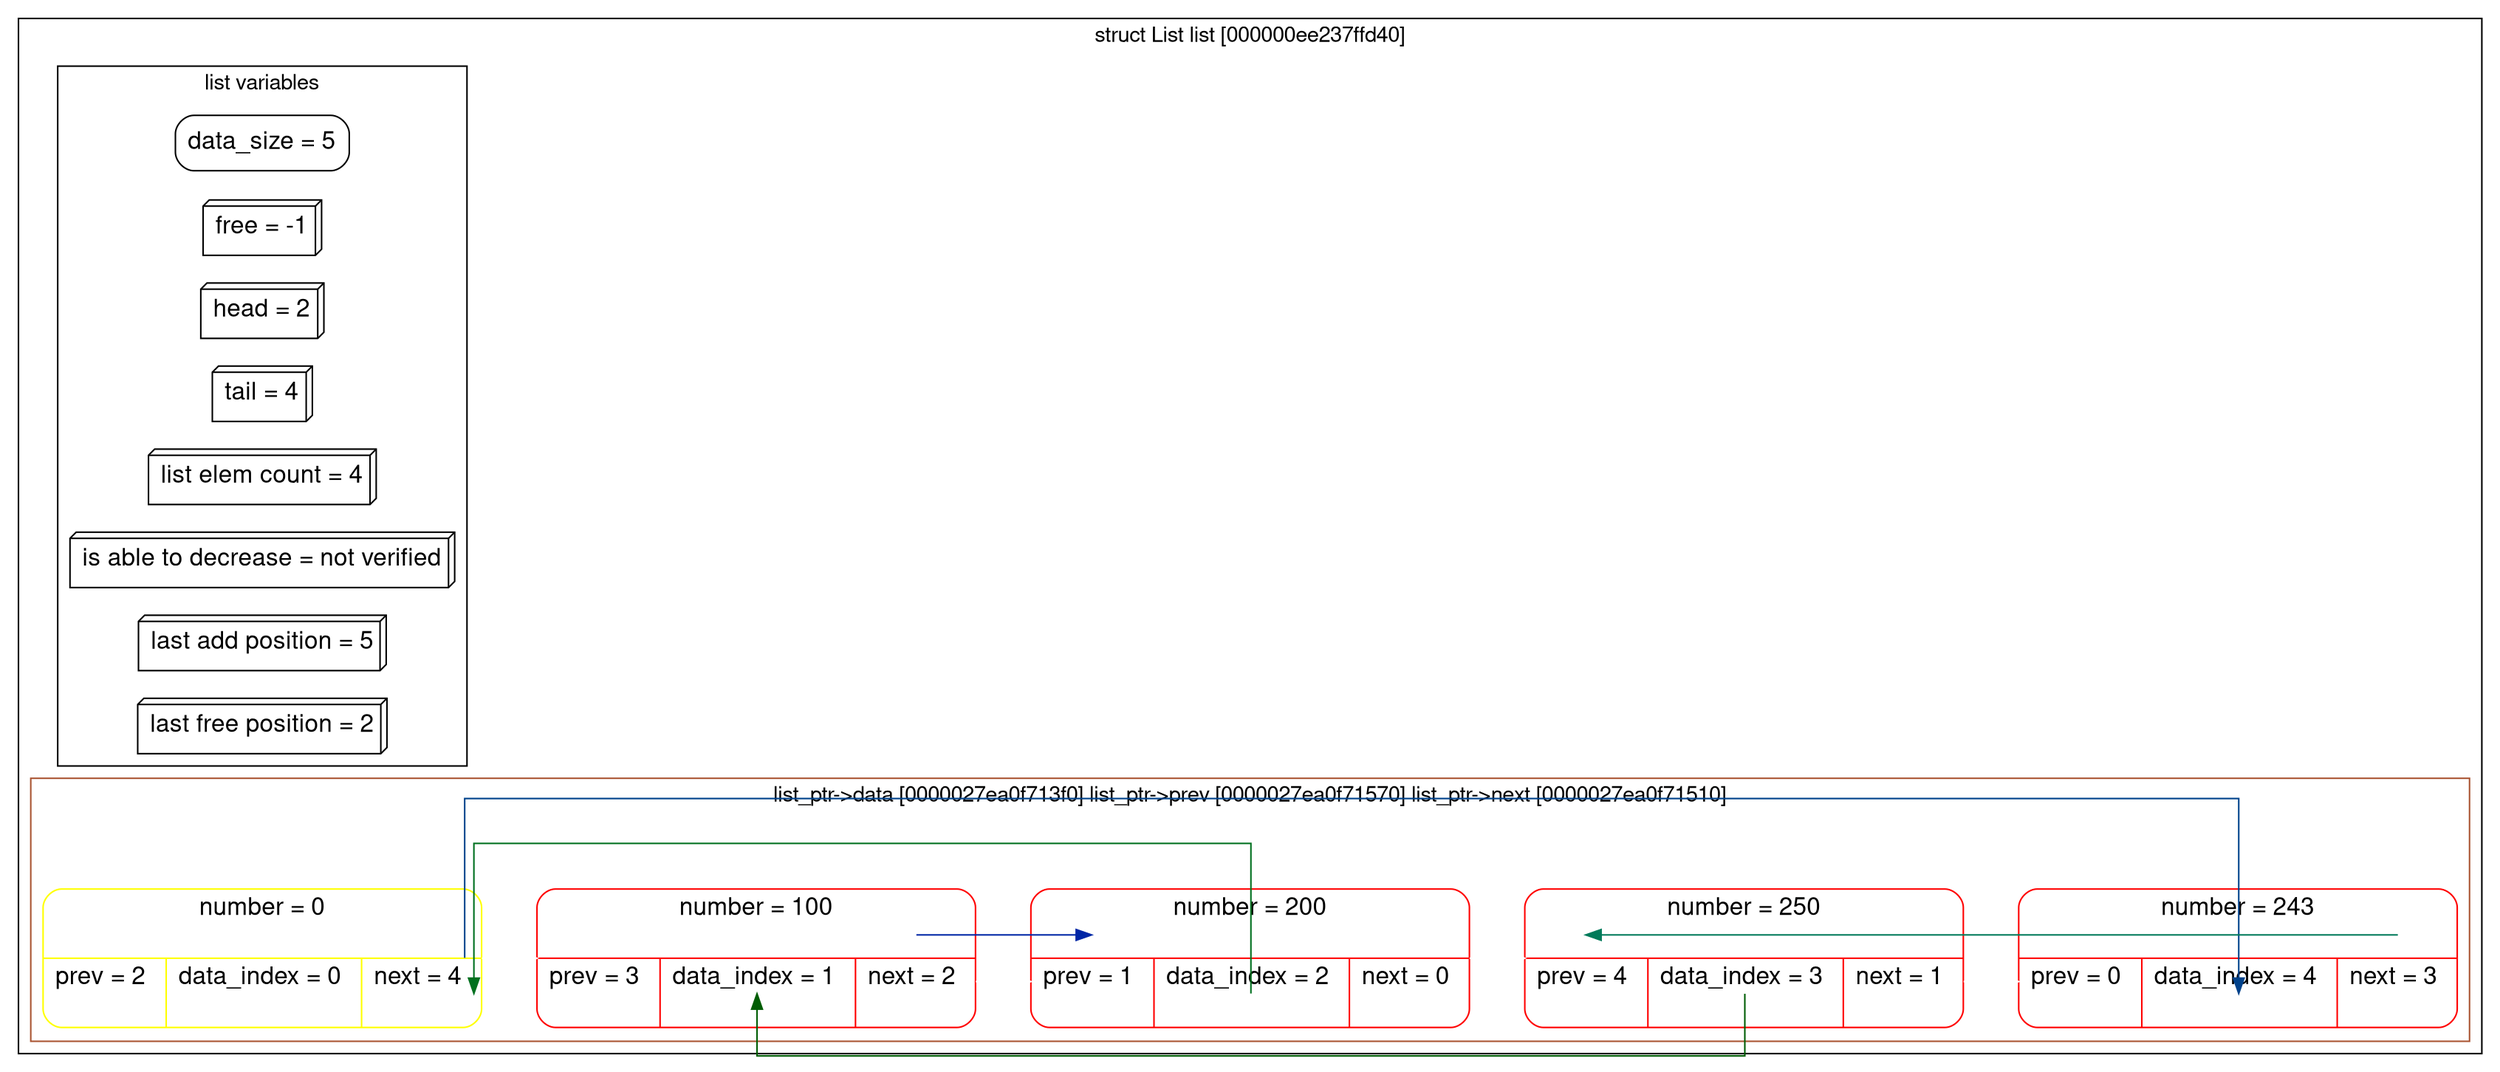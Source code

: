 digraph G {
rankdir = "LR";
graph [splines=ortho];
subgraph cluster0 {
label = "struct List list [000000ee237ffd40]";fontname="Helvetica,Arial,sans-serif";
node [fontname="Helvetica,Arial,sans-serif" fontsize = "16" ];
edge [fontname="Helvetica,Arial,sans-serif"];
subgraph cluster1 {
rankdir = "TB";
label = "list variables"data_size [shape="Mrecord", label ="data_size = 5"]
free [shape=box3d, label="free = -1"];
head [shape=box3d, label="head = 2"];
tail [shape=box3d, label="tail = 4"];
list_elem_count [shape=box3d, label="list elem count = 4"];
is_able_to_decrease[shape= box3d, label = "is able to decrease = not verified"];
last_add_position[shape=box3d, label="last add position = 5"];
last_free_position [shape=box3d, label="last free position = 2"];
}
subgraph cluster2 {
color = "#AA5533"label = "list_ptr->data [0000027ea0f713f0] list_ptr->prev [0000027ea0f71570] list_ptr->next [0000027ea0f71510]";"node0" [ label = " <f1>  number =      0\n\n | {<f0>  prev = 2 \n\n | <f4> data_index = 0 \n\n | <f2> next  = 4 \n\n }" shape = "Mrecord", color="Yellow"];
"node1" [ label = " <f1> number =    100\n\n | {<f0>  prev = 3 \n\n | <f4> data_index = 1 \n\n | <f2> next  = 2 \n\n }" shape = "Mrecord", color="Red"];
"node2" [ label = " <f1> number =    200\n\n | {<f0>  prev = 1 \n\n | <f4> data_index = 2 \n\n | <f2> next  = 0 \n\n }" shape = "Mrecord", color="Red"];
"node3" [ label = " <f1> number =    250\n\n | {<f0>  prev = 4 \n\n | <f4> data_index = 3 \n\n | <f2> next  = 1 \n\n }" shape = "Mrecord", color="Red"];
"node4" [ label = " <f1> number =    243\n\n | {<f0>  prev = 0 \n\n | <f4> data_index = 4 \n\n | <f2> next  = 3 \n\n }" shape = "Mrecord", color="Red"];
node0->node1->node2->node3->node4[weight = 10000, color = "White"]
"node0":f2 -> "node4":f0 [id = 10, color="#00428B", constraint = false, splines = polyline];
"node1":f2 -> "node2":f0 [id = 11, color="#0026A6", constraint = false, splines = polyline];
"node2":f2 -> "node0":f0 [id = 12, color="#00701F", constraint = false, splines = polyline];
"node3":f2 -> "node1":f0 [id = 13, color="#005D03", constraint = false, splines = polyline];
"node4":f2 -> "node3":f0 [id = 14, color="#007A5A", constraint = false, splines = polyline];
} } }
